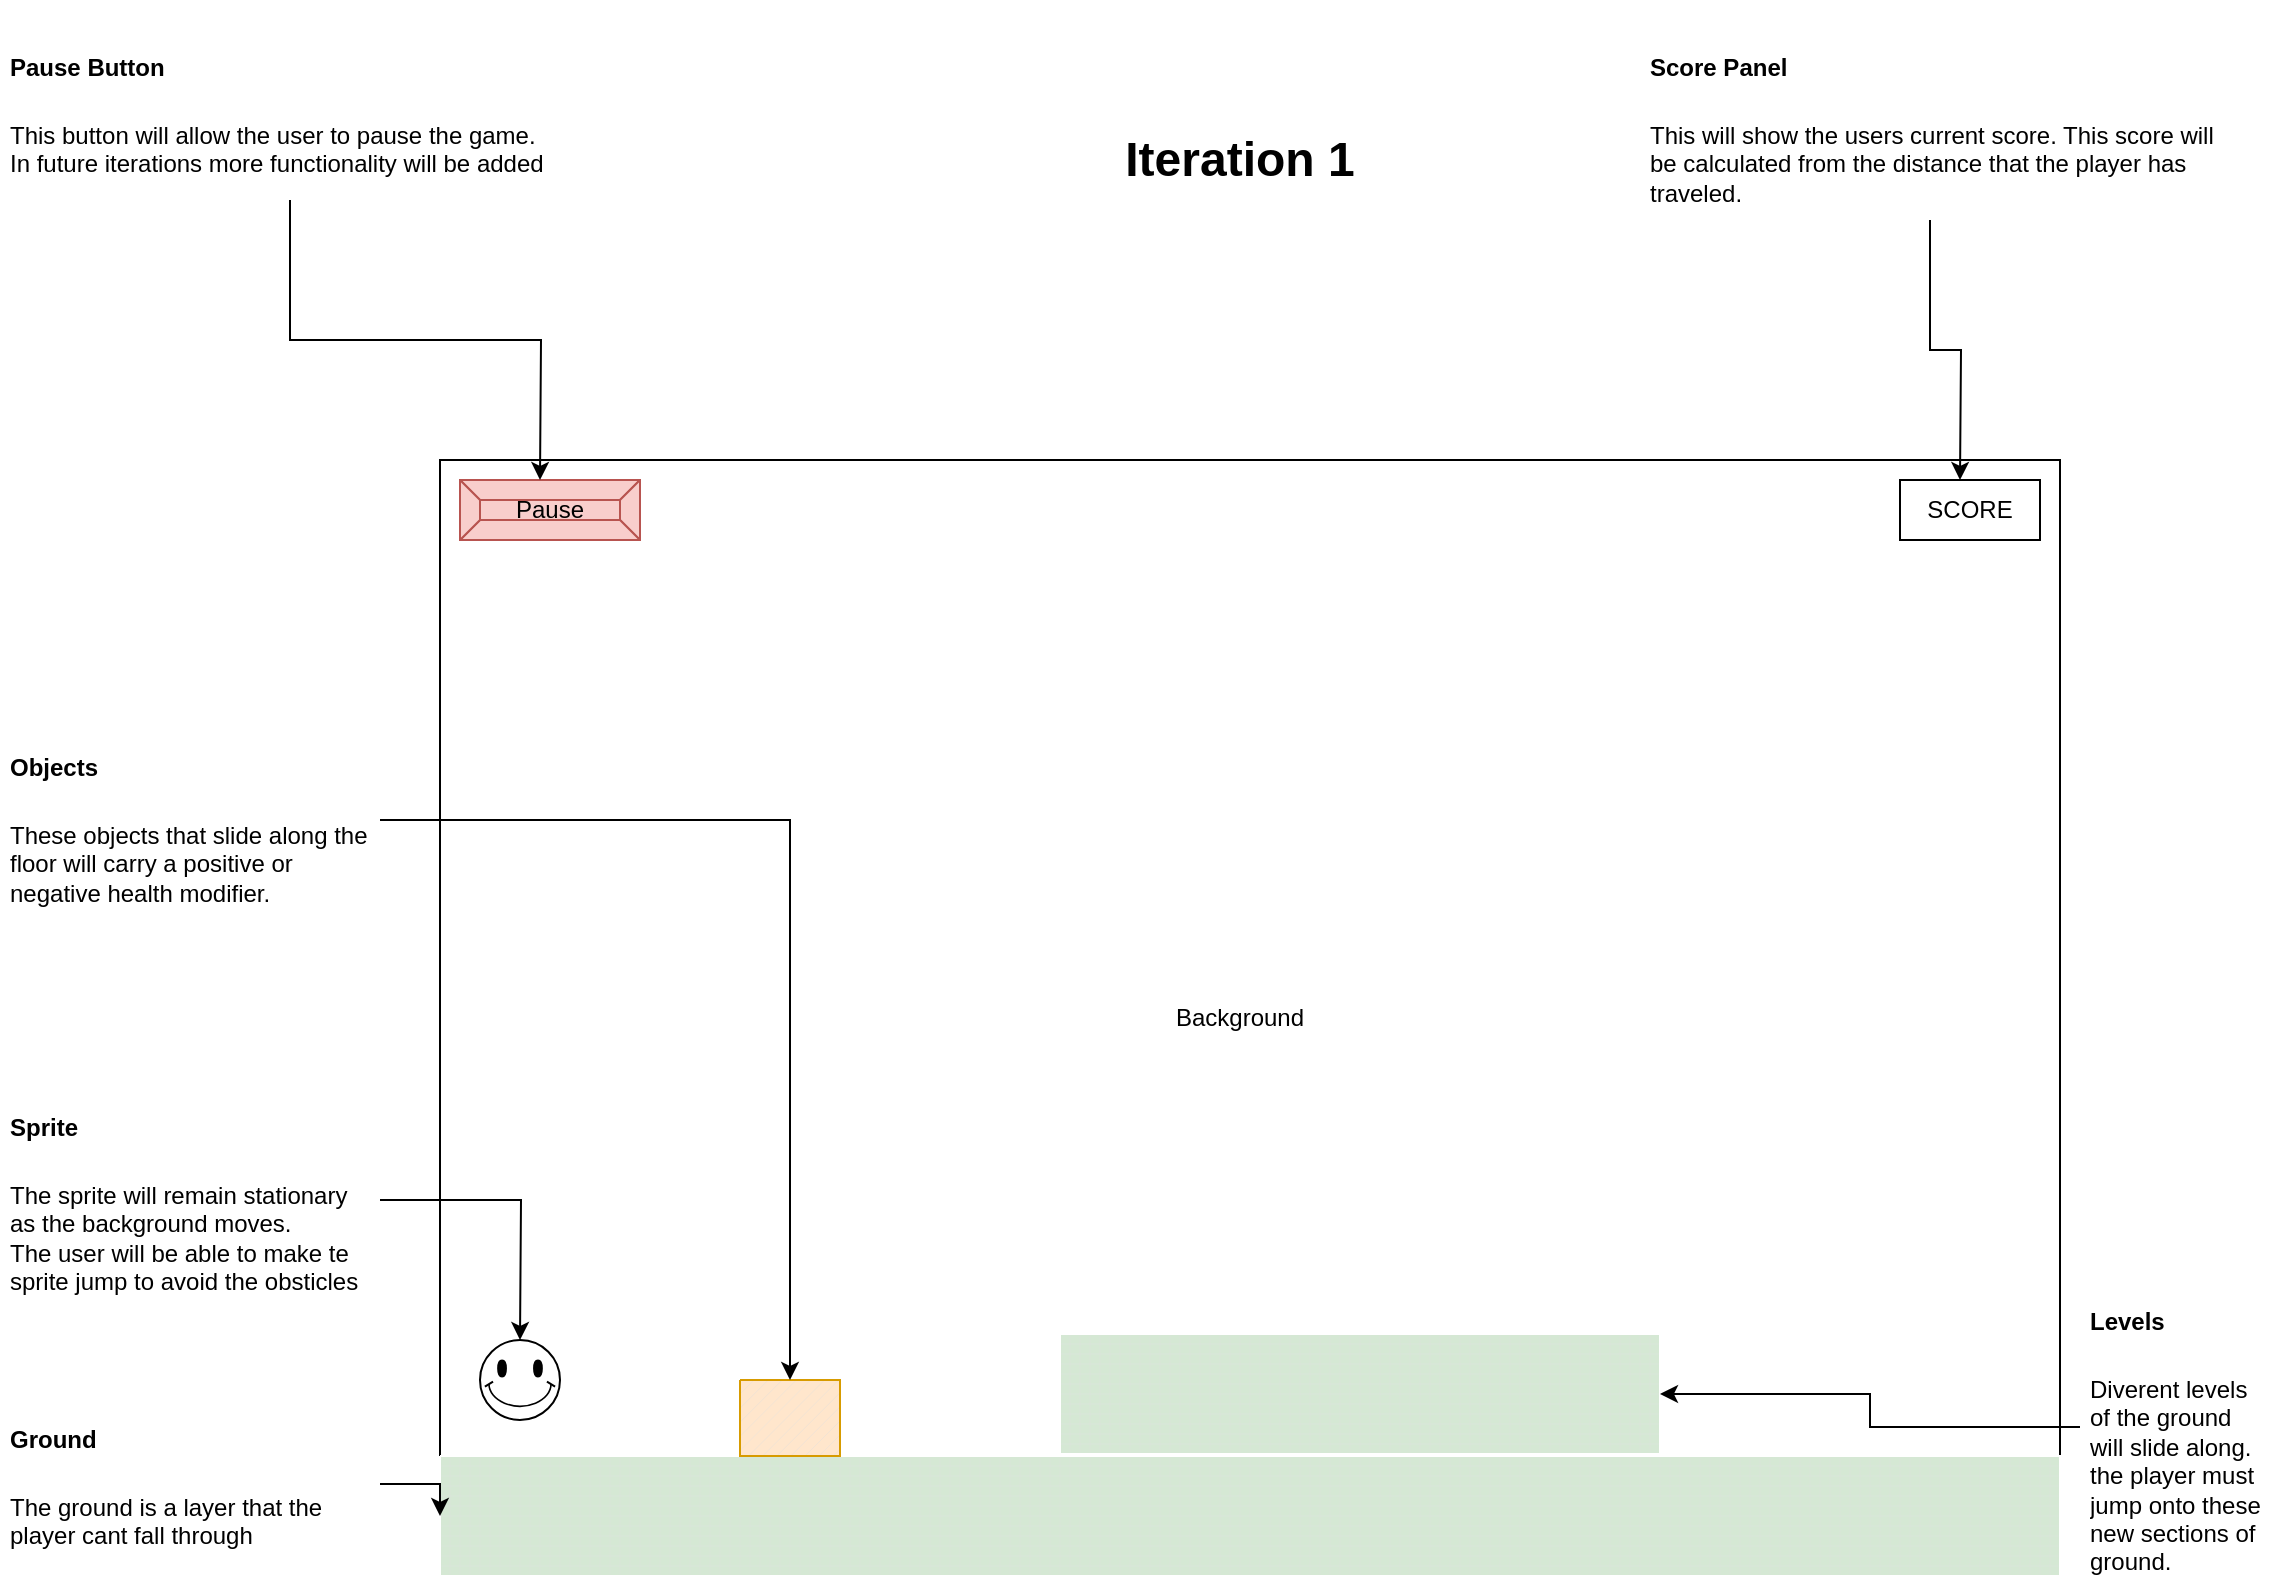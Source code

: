 <mxfile version="22.0.3" type="device">
  <diagram name="Page-1" id="-v2_NVjN483Q9llTtIcp">
    <mxGraphModel dx="1390" dy="795" grid="1" gridSize="10" guides="1" tooltips="1" connect="1" arrows="1" fold="1" page="1" pageScale="1" pageWidth="1169" pageHeight="827" math="0" shadow="0">
      <root>
        <mxCell id="0" />
        <mxCell id="1" parent="0" />
        <mxCell id="0e0oV_TtnUXqQWJeEvzO-1" value="&lt;h1&gt;Iteration 1&lt;/h1&gt;" style="text;html=1;strokeColor=none;fillColor=none;align=center;verticalAlign=middle;whiteSpace=wrap;rounded=0;" parent="1" vertex="1">
          <mxGeometry x="560" y="70" width="160" height="40" as="geometry" />
        </mxCell>
        <mxCell id="0e0oV_TtnUXqQWJeEvzO-3" value="" style="rounded=0;whiteSpace=wrap;html=1;movable=0;resizable=0;rotatable=0;deletable=0;editable=0;locked=1;connectable=0;" parent="1" vertex="1">
          <mxGeometry x="240" y="240" width="810" height="558" as="geometry" />
        </mxCell>
        <mxCell id="0e0oV_TtnUXqQWJeEvzO-4" value="SCORE" style="rounded=0;whiteSpace=wrap;html=1;movable=0;resizable=0;rotatable=0;deletable=0;editable=0;locked=1;connectable=0;" parent="1" vertex="1">
          <mxGeometry x="970" y="250" width="70" height="30" as="geometry" />
        </mxCell>
        <mxCell id="0e0oV_TtnUXqQWJeEvzO-10" value="Pause" style="labelPosition=center;verticalLabelPosition=middle;align=center;html=1;shape=mxgraph.basic.button;dx=10;whiteSpace=wrap;movable=1;resizable=1;rotatable=1;deletable=1;editable=1;locked=0;connectable=1;fillColor=#f8cecc;strokeColor=#b85450;" parent="1" vertex="1">
          <mxGeometry x="250" y="250" width="90" height="30" as="geometry" />
        </mxCell>
        <mxCell id="0e0oV_TtnUXqQWJeEvzO-12" value="" style="verticalLabelPosition=bottom;verticalAlign=top;html=1;shape=mxgraph.basic.smiley" parent="1" vertex="1">
          <mxGeometry x="260" y="680" width="40" height="40" as="geometry" />
        </mxCell>
        <mxCell id="0e0oV_TtnUXqQWJeEvzO-13" value="" style="verticalLabelPosition=bottom;verticalAlign=top;html=1;shape=mxgraph.basic.patternFillRect;fillStyle=grid;step=5;fillStrokeWidth=0.2;fillStrokeColor=#dddddd;fillColor=#d5e8d4;strokeColor=#ffffff;" parent="1" vertex="1">
          <mxGeometry x="240" y="738" width="810" height="60" as="geometry" />
        </mxCell>
        <mxCell id="0e0oV_TtnUXqQWJeEvzO-14" value="" style="verticalLabelPosition=bottom;verticalAlign=top;html=1;shape=mxgraph.basic.patternFillRect;fillStyle=diag;step=5;fillStrokeWidth=0.2;fillStrokeColor=#dddddd;fillColor=#ffe6cc;strokeColor=#d79b00;" parent="1" vertex="1">
          <mxGeometry x="390" y="700" width="50" height="38" as="geometry" />
        </mxCell>
        <mxCell id="cpNrrnJwX8En5YstYns2-5" style="edgeStyle=orthogonalEdgeStyle;rounded=0;orthogonalLoop=1;jettySize=auto;html=1;exitX=0.5;exitY=1;exitDx=0;exitDy=0;" parent="1" source="cpNrrnJwX8En5YstYns2-3" edge="1">
          <mxGeometry relative="1" as="geometry">
            <mxPoint x="290" y="250" as="targetPoint" />
          </mxGeometry>
        </mxCell>
        <mxCell id="cpNrrnJwX8En5YstYns2-3" value="&lt;h1&gt;&lt;span style=&quot;font-size: 12px;&quot;&gt;Pause Button&lt;/span&gt;&lt;/h1&gt;&lt;div&gt;&lt;span style=&quot;font-size: 12px;&quot;&gt;This button will allow the user to pause the game.&amp;nbsp;&lt;/span&gt;&lt;/div&gt;&lt;div&gt;In future iterations more functionality will be added&lt;/div&gt;" style="text;html=1;strokeColor=none;fillColor=none;spacing=5;spacingTop=-20;whiteSpace=wrap;overflow=hidden;rounded=0;" parent="1" vertex="1">
          <mxGeometry x="20" y="20" width="290" height="90" as="geometry" />
        </mxCell>
        <mxCell id="cpNrrnJwX8En5YstYns2-7" style="edgeStyle=orthogonalEdgeStyle;rounded=0;orthogonalLoop=1;jettySize=auto;html=1;exitX=0.5;exitY=1;exitDx=0;exitDy=0;" parent="1" source="cpNrrnJwX8En5YstYns2-6" edge="1">
          <mxGeometry relative="1" as="geometry">
            <mxPoint x="1000" y="250" as="targetPoint" />
          </mxGeometry>
        </mxCell>
        <mxCell id="cpNrrnJwX8En5YstYns2-6" value="&lt;h1&gt;&lt;span style=&quot;font-size: 12px;&quot;&gt;Score Panel&lt;/span&gt;&lt;/h1&gt;&lt;div&gt;&lt;span style=&quot;font-size: 12px;&quot;&gt;This will show the users current score. This score will be calculated from the distance that the player has traveled.&lt;/span&gt;&lt;/div&gt;" style="text;html=1;strokeColor=none;fillColor=none;spacing=5;spacingTop=-20;whiteSpace=wrap;overflow=hidden;rounded=0;" parent="1" vertex="1">
          <mxGeometry x="840" y="20" width="290" height="100" as="geometry" />
        </mxCell>
        <mxCell id="cpNrrnJwX8En5YstYns2-10" style="edgeStyle=orthogonalEdgeStyle;rounded=0;orthogonalLoop=1;jettySize=auto;html=1;exitX=1;exitY=0.5;exitDx=0;exitDy=0;" parent="1" source="cpNrrnJwX8En5YstYns2-8" edge="1">
          <mxGeometry relative="1" as="geometry">
            <mxPoint x="280" y="680" as="targetPoint" />
          </mxGeometry>
        </mxCell>
        <mxCell id="cpNrrnJwX8En5YstYns2-8" value="&lt;h1&gt;&lt;font style=&quot;font-size: 12px;&quot;&gt;Sprite&lt;/font&gt;&lt;/h1&gt;&lt;div&gt;&lt;font style=&quot;font-size: 12px;&quot;&gt;The sprite will remain stationary as the background moves.&lt;/font&gt;&lt;/div&gt;&lt;div&gt;&lt;font style=&quot;font-size: 12px;&quot;&gt;The user will be able to make te sprite jump to avoid the obsticles&lt;/font&gt;&lt;/div&gt;" style="text;html=1;strokeColor=none;fillColor=none;spacing=5;spacingTop=-20;whiteSpace=wrap;overflow=hidden;rounded=0;" parent="1" vertex="1">
          <mxGeometry x="20" y="550" width="190" height="120" as="geometry" />
        </mxCell>
        <mxCell id="cpNrrnJwX8En5YstYns2-9" value="" style="verticalLabelPosition=bottom;verticalAlign=top;html=1;shape=mxgraph.basic.patternFillRect;fillStyle=grid;step=5;fillStrokeWidth=0.2;fillStrokeColor=#dddddd;fillColor=#d5e8d4;strokeColor=#ffffff;" parent="1" vertex="1">
          <mxGeometry x="550" y="677" width="300" height="60" as="geometry" />
        </mxCell>
        <mxCell id="yNTTcH2wTlJPwd0OwpWt-2" value="Background" style="text;html=1;strokeColor=none;fillColor=none;align=center;verticalAlign=middle;whiteSpace=wrap;rounded=0;" vertex="1" parent="1">
          <mxGeometry x="610" y="504" width="60" height="30" as="geometry" />
        </mxCell>
        <mxCell id="yNTTcH2wTlJPwd0OwpWt-5" value="&lt;h1&gt;&lt;font style=&quot;font-size: 12px;&quot;&gt;Levels&lt;/font&gt;&lt;/h1&gt;&lt;div&gt;&lt;font style=&quot;font-size: 12px;&quot;&gt;Diverent levels of the ground will slide along. the player must jump onto these new sections of ground.&lt;/font&gt;&lt;/div&gt;" style="text;html=1;strokeColor=none;fillColor=none;spacing=5;spacingTop=-20;whiteSpace=wrap;overflow=hidden;rounded=0;" vertex="1" parent="1">
          <mxGeometry x="1060" y="647" width="95" height="153" as="geometry" />
        </mxCell>
        <mxCell id="yNTTcH2wTlJPwd0OwpWt-9" value="&lt;h1&gt;&lt;font style=&quot;font-size: 12px;&quot;&gt;Ground&lt;/font&gt;&lt;/h1&gt;&lt;div&gt;&lt;font style=&quot;font-size: 12px;&quot;&gt;The ground is a layer that the player cant fall through&lt;/font&gt;&lt;/div&gt;" style="text;html=1;strokeColor=none;fillColor=none;spacing=5;spacingTop=-20;whiteSpace=wrap;overflow=hidden;rounded=0;" vertex="1" parent="1">
          <mxGeometry x="20" y="706" width="190" height="92" as="geometry" />
        </mxCell>
        <mxCell id="yNTTcH2wTlJPwd0OwpWt-10" value="&lt;h1&gt;&lt;font style=&quot;font-size: 12px;&quot;&gt;Objects&lt;/font&gt;&lt;/h1&gt;&lt;div&gt;These objects that slide along the floor will carry a positive or negative health modifier.&lt;/div&gt;" style="text;html=1;strokeColor=none;fillColor=none;spacing=5;spacingTop=-20;whiteSpace=wrap;overflow=hidden;rounded=0;" vertex="1" parent="1">
          <mxGeometry x="20" y="370" width="190" height="100" as="geometry" />
        </mxCell>
        <mxCell id="yNTTcH2wTlJPwd0OwpWt-11" style="edgeStyle=orthogonalEdgeStyle;rounded=0;orthogonalLoop=1;jettySize=auto;html=1;exitX=1;exitY=0.5;exitDx=0;exitDy=0;entryX=0;entryY=0.5;entryDx=0;entryDy=0;entryPerimeter=0;" edge="1" parent="1" source="yNTTcH2wTlJPwd0OwpWt-9" target="0e0oV_TtnUXqQWJeEvzO-13">
          <mxGeometry relative="1" as="geometry" />
        </mxCell>
        <mxCell id="yNTTcH2wTlJPwd0OwpWt-12" style="edgeStyle=orthogonalEdgeStyle;rounded=0;orthogonalLoop=1;jettySize=auto;html=1;exitX=1;exitY=0.5;exitDx=0;exitDy=0;entryX=0.5;entryY=0;entryDx=0;entryDy=0;entryPerimeter=0;" edge="1" parent="1" source="yNTTcH2wTlJPwd0OwpWt-10" target="0e0oV_TtnUXqQWJeEvzO-14">
          <mxGeometry relative="1" as="geometry" />
        </mxCell>
        <mxCell id="yNTTcH2wTlJPwd0OwpWt-13" style="edgeStyle=orthogonalEdgeStyle;rounded=0;orthogonalLoop=1;jettySize=auto;html=1;exitX=0;exitY=0.5;exitDx=0;exitDy=0;entryX=1;entryY=0.5;entryDx=0;entryDy=0;entryPerimeter=0;" edge="1" parent="1" source="yNTTcH2wTlJPwd0OwpWt-5" target="cpNrrnJwX8En5YstYns2-9">
          <mxGeometry relative="1" as="geometry" />
        </mxCell>
      </root>
    </mxGraphModel>
  </diagram>
</mxfile>
